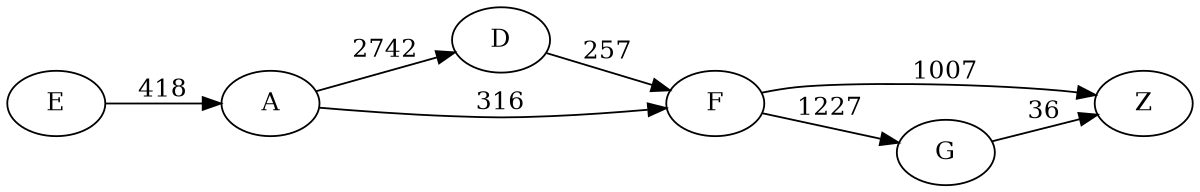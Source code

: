 digraph G {
	rankdir=LR size="8,5"
	E
	A
	E -> A [label=418]
	A
	D
	A -> D [label=2742]
	A
	F
	A -> F [label=316]
	D
	F
	D -> F [label=257]
	F
	Z
	F -> Z [label=1007]
	F
	G
	F -> G [label=1227]
	G
	Z
	G -> Z [label=36]
}
